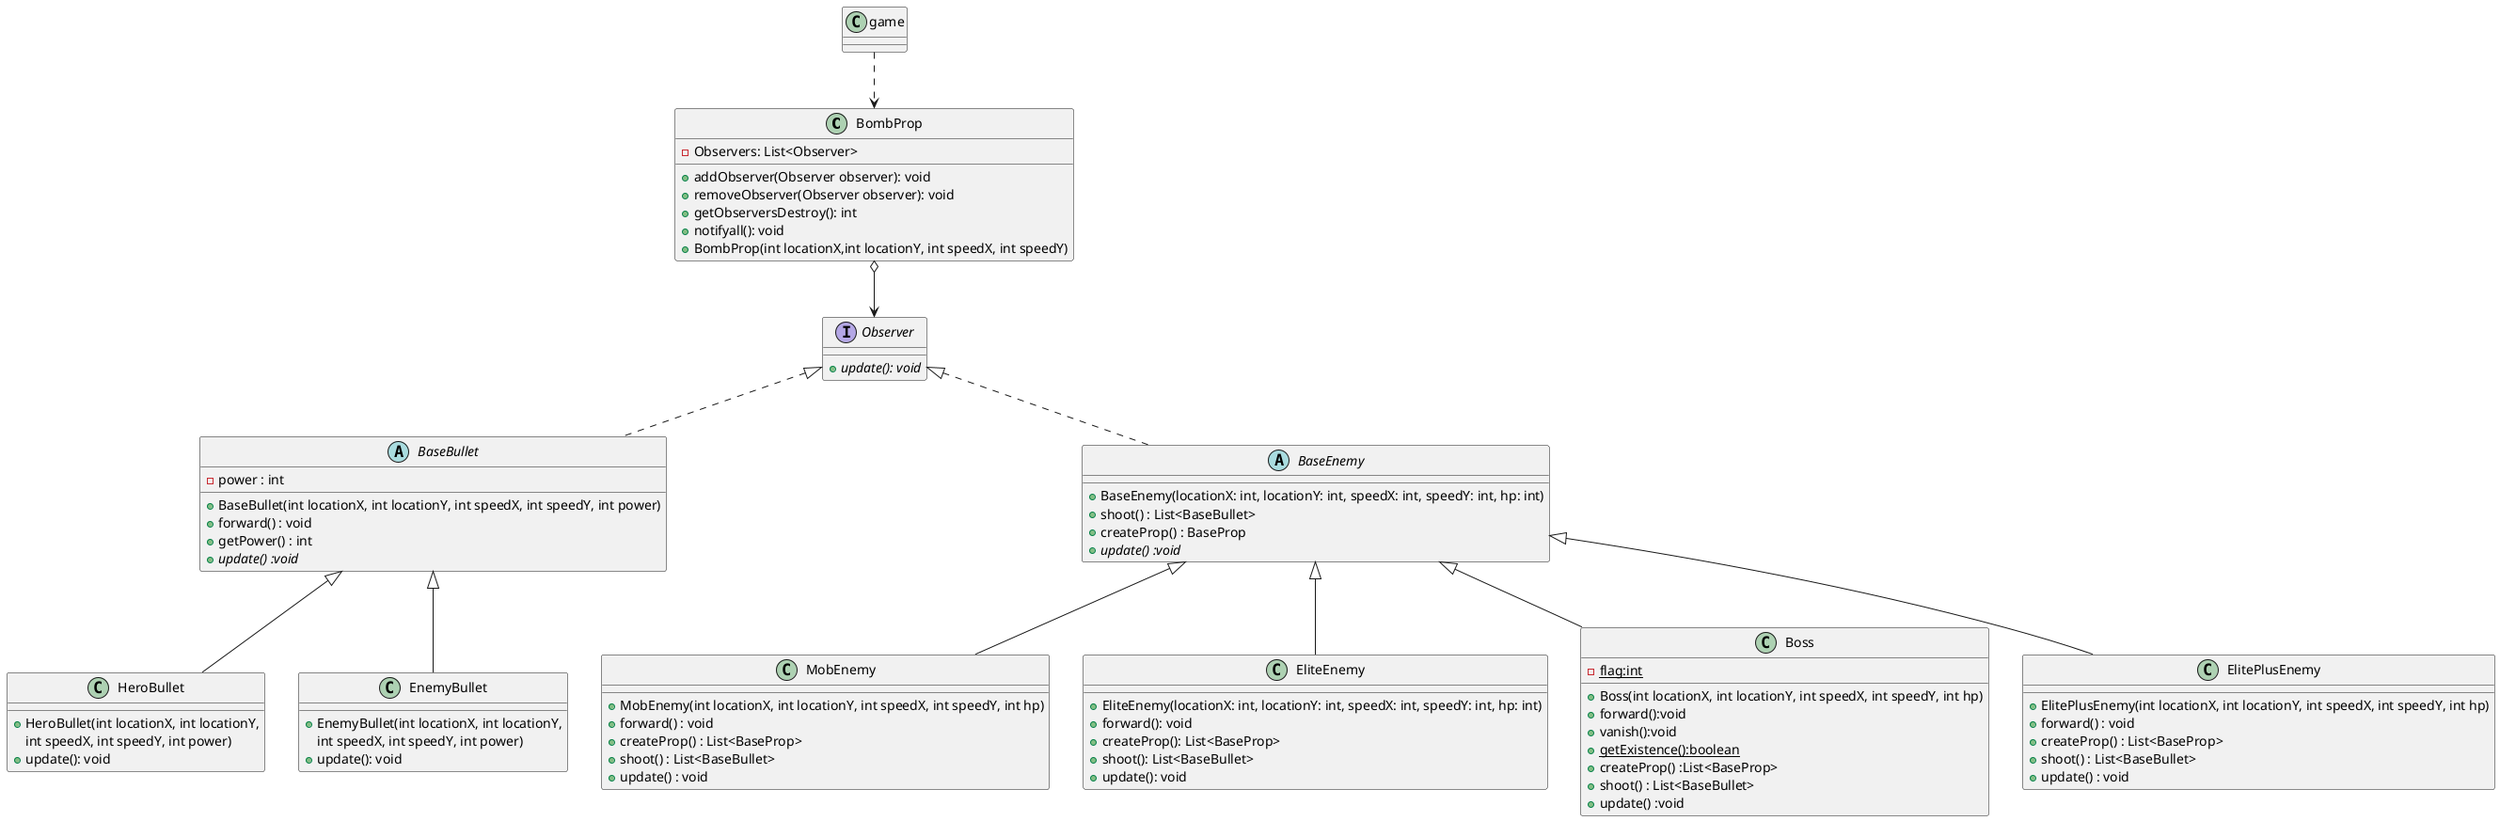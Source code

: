 @startuml
'https://plantuml.com/class-diagram


 class BombProp {
    -Observers: List<Observer>
    +addObserver(Observer observer): void
    +removeObserver(Observer observer): void
    +getObserversDestroy(): int
    +notifyall(): void
    +BombProp(int locationX,int locationY, int speedX, int speedY)
}

interface Observer {
    +{abstract} update(): void
}

abstract class BaseBullet implements Observer{
    - power : int
    + BaseBullet(int locationX, int locationY, int speedX, int speedY, int power)
    + forward() : void
    + getPower() : int
    + {abstract}update() :void
}

class HeroBullet {
    + HeroBullet(int locationX, int locationY,
     int speedX, int speedY, int power)
     + update(): void
}

class EnemyBullet {
    + EnemyBullet(int locationX, int locationY,
     int speedX, int speedY, int power)
    + update(): void
}

BaseBullet <|-- HeroBullet
BaseBullet <|-- EnemyBullet

abstract class BaseEnemy {
    + BaseEnemy(locationX: int, locationY: int, speedX: int, speedY: int, hp: int)
    + shoot() : List<BaseBullet>
    + createProp() : BaseProp
    + {abstract}update() :void
}

class MobEnemy {
    + MobEnemy(int locationX, int locationY, int speedX, int speedY, int hp)
    + forward() : void
    + createProp() : List<BaseProp>
    + shoot() : List<BaseBullet>
    + update() : void
}
BaseEnemy <|-- MobEnemy

class EliteEnemy {
    +EliteEnemy(locationX: int, locationY: int, speedX: int, speedY: int, hp: int)
    +forward(): void
    +createProp(): List<BaseProp>
    +shoot(): List<BaseBullet>
    +update(): void
}
BaseEnemy <|-- EliteEnemy

class Boss extends BaseEnemy {
    - {static} flag:int
    + Boss(int locationX, int locationY, int speedX, int speedY, int hp)
    + forward():void
    + vanish():void
    + {static} getExistence():boolean
    + createProp() :List<BaseProp>
    + shoot() : List<BaseBullet>
    + update() :void
}

class ElitePlusEnemy extends BaseEnemy {
    + ElitePlusEnemy(int locationX, int locationY, int speedX, int speedY, int hp)
    + forward() : void
    + createProp() : List<BaseProp>
    + shoot() : List<BaseBullet>
    + update() : void
}

game ..> BombProp
BombProp o--> Observer
Observer <|.. BaseEnemy


@enduml